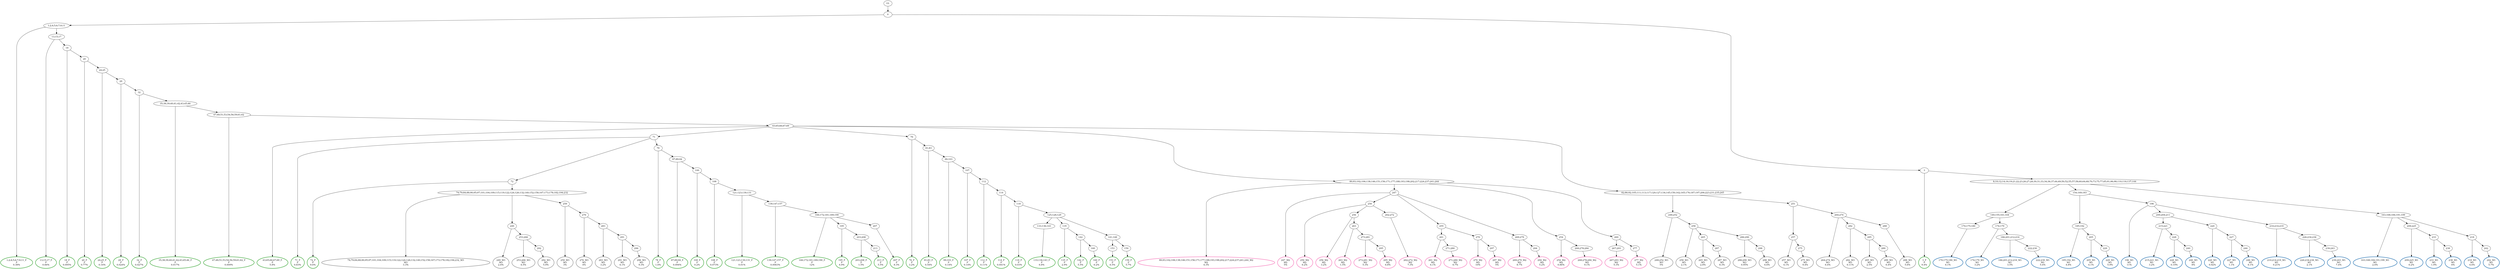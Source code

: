 digraph T {
	{
		rank=same
		208 [penwidth=3,colorscheme=set19,color=3,label="1;2;4;5;6;7;9;11_P\nP\n0.38%"]
		206 [penwidth=3,colorscheme=set19,color=3,label="13;15;17_P\nP\n0.66%"]
		204 [penwidth=3,colorscheme=set19,color=3,label="18_P\nP\n0.095%"]
		202 [penwidth=3,colorscheme=set19,color=3,label="20_P\nP\n0.77%"]
		200 [penwidth=3,colorscheme=set19,color=3,label="24;25_P\nP\n0.16%"]
		198 [penwidth=3,colorscheme=set19,color=3,label="29_P\nP\n0.024%"]
		196 [penwidth=3,colorscheme=set19,color=3,label="32_P\nP\n0.027%"]
		194 [penwidth=3,colorscheme=set19,color=3,label="35;38;39;40;41;42;43;45;46_P\nP\n0.017%"]
		192 [penwidth=3,colorscheme=set19,color=3,label="47;48;51;53;54;56;59;61;62_P\nP\n0.009%"]
		190 [penwidth=3,colorscheme=set19,color=3,label="63;65;66;67;69_P\nP\n5.8%"]
		188 [penwidth=3,colorscheme=set19,color=3,label="71_P\nP\n0.83%"]
		186 [penwidth=3,colorscheme=set19,color=3,label="72_P\nP\n9.6%"]
		184 [penwidth=3,colorscheme=set19,color=3,label="78_P\nP\n1.6%"]
		182 [penwidth=3,colorscheme=set19,color=3,label="87;89;94_P\nP\n0.094%"]
		180 [penwidth=3,colorscheme=set19,color=3,label="100_P\nP\n0.2%"]
		178 [penwidth=3,colorscheme=set19,color=3,label="108_P\nP\n0.073%"]
		176 [penwidth=3,colorscheme=set19,color=3,label="121;123;130;131_P\nP\n0.01%"]
		174 [penwidth=3,colorscheme=set19,color=3,label="139;147;157_P\nP\n0.0063%"]
		172 [penwidth=3,colorscheme=set19,color=3,label="166;172;181;189;190_P\nP\n12%"]
		170 [penwidth=3,colorscheme=set19,color=3,label="195_P\nP\n4.9%"]
		168 [penwidth=3,colorscheme=set19,color=3,label="203;208_P\nP\n1.5%"]
		166 [penwidth=3,colorscheme=set19,color=3,label="213_P\nP\n5.5%"]
		164 [penwidth=3,colorscheme=set19,color=3,label="207_P\nP\n8.3%"]
		162 [penwidth=3,colorscheme=set19,color=3,label="76_P\nP\n3.2%"]
		160 [penwidth=3,colorscheme=set19,color=3,label="81;83_P\nP\n0.54%"]
		158 [penwidth=3,colorscheme=set19,color=3,label="99;103_P\nP\n0.14%"]
		156 [penwidth=3,colorscheme=set19,color=3,label="107_P\nP\n0.14%"]
		154 [penwidth=3,colorscheme=set19,color=3,label="112_P\nP\n0.11%"]
		152 [penwidth=3,colorscheme=set19,color=3,label="114_P\nP\n0.041%"]
		150 [penwidth=3,colorscheme=set19,color=3,label="118_P\nP\n0.03%"]
		147 [penwidth=3,colorscheme=set19,color=3,label="133;136;143_P\nP\n6.8%"]
		145 [penwidth=3,colorscheme=set19,color=3,label="135_P\nP\n2.9%"]
		143 [penwidth=3,colorscheme=set19,color=3,label="142_P\nP\n5.5%"]
		141 [penwidth=3,colorscheme=set19,color=3,label="160_P\nP\n6.2%"]
		138 [penwidth=3,colorscheme=set19,color=3,label="153_P\nP\n6.5%"]
		136 [penwidth=3,colorscheme=set19,color=3,label="159_P\nP\n5.7%"]
		134 [penwidth=3,colorscheme=set19,color=3,label="3_P\nP\n9.4%"]
		130 [penwidth=3,colorscheme=set19,color=2,label="170;175;180_M1\nM1\n6.1%"]
		128 [penwidth=3,colorscheme=set19,color=2,label="174;179_M1\nM1\n3.2%"]
		126 [penwidth=3,colorscheme=set19,color=2,label="186;201;212;216_M1\nM1\n3.5%"]
		124 [penwidth=3,colorscheme=set19,color=2,label="222;230_M1\nM1\n5.4%"]
		121 [penwidth=3,colorscheme=set19,color=2,label="185;192_M1\nM1\n4.8%"]
		119 [penwidth=3,colorscheme=set19,color=2,label="205_M1\nM1\n4.1%"]
		117 [penwidth=3,colorscheme=set19,color=2,label="229_M1\nM1\n5.9%"]
		115 [penwidth=3,colorscheme=set19,color=2,label="196_M1\nM1\n11%"]
		112 [penwidth=3,colorscheme=set19,color=2,label="215;221_M1\nM1\n3.2%"]
		110 [penwidth=3,colorscheme=set19,color=2,label="228_M1\nM1\n0.19%"]
		108 [penwidth=3,colorscheme=set19,color=2,label="240_M1\nM1\n8%"]
		106 [penwidth=3,colorscheme=set19,color=2,label="220_M1\nM1\n0.92%"]
		104 [penwidth=3,colorscheme=set19,color=2,label="227_M1\nM1\n1.1%"]
		102 [penwidth=3,colorscheme=set19,color=2,label="246_M1\nM1\n6.1%"]
		100 [penwidth=3,colorscheme=set19,color=2,label="210;214;219_M1\nM1\n0.21%"]
		98 [penwidth=3,colorscheme=set19,color=2,label="226;234;236_M1\nM1\n2.1%"]
		96 [penwidth=3,colorscheme=set19,color=2,label="239;243_M1\nM1\n7.4%"]
		94 [penwidth=3,colorscheme=set19,color=2,label="163;168;184;191;199_M1\nM1\n2.6%"]
		92 [penwidth=3,colorscheme=set19,color=2,label="209;225_M1\nM1\n6.2%"]
		90 [penwidth=3,colorscheme=set19,color=2,label="233_M1\nM1\n1.9%"]
		88 [penwidth=3,colorscheme=set19,color=2,label="238_M1\nM1\n6%"]
		86 [penwidth=3,colorscheme=set19,color=2,label="218_M1\nM1\n4.6%"]
		84 [penwidth=3,colorscheme=set19,color=2,label="242_M1\nM1\n5.7%"]
		82 [penwidth=3,colorscheme=set19,color=8,label="80;93;102;106;138;146;151;156;171;177;188;193;198;202;217;224;237;241;244_M2\nM2\n4.3%"]
		80 [penwidth=3,colorscheme=set19,color=8,label="247_M2\nM2\n5%"]
		78 [penwidth=3,colorscheme=set19,color=8,label="250_M2\nM2\n6.2%"]
		76 [penwidth=3,colorscheme=set19,color=8,label="256_M2\nM2\n3.2%"]
		74 [penwidth=3,colorscheme=set19,color=8,label="263_M2\nM2\n1.5%"]
		72 [penwidth=3,colorscheme=set19,color=8,label="273;281_M2\nM2\n5.3%"]
		70 [penwidth=3,colorscheme=set19,color=8,label="295_M2\nM2\n6.8%"]
		68 [penwidth=3,colorscheme=set19,color=8,label="262;272_M2\nM2\n7.3%"]
		65 [penwidth=3,colorscheme=set19,color=8,label="261_M2\nM2\n4.1%"]
		63 [penwidth=3,colorscheme=set19,color=8,label="271;280_M2\nM2\n6.7%"]
		61 [penwidth=3,colorscheme=set19,color=8,label="270_M2\nM2\n10%"]
		59 [penwidth=3,colorscheme=set19,color=8,label="297_M2\nM2\n5%"]
		57 [penwidth=3,colorscheme=set19,color=8,label="269;279_M2\nM2\n8.7%"]
		55 [penwidth=3,colorscheme=set19,color=8,label="294_M2\nM2\n5.2%"]
		53 [penwidth=3,colorscheme=set19,color=8,label="254_M2\nM2\n0.86%"]
		51 [penwidth=3,colorscheme=set19,color=8,label="268;278;284_M2\nM2\n9.1%"]
		48 [penwidth=3,colorscheme=set19,color=8,label="267;293_M2\nM2\n5.3%"]
		46 [penwidth=3,colorscheme=set19,color=8,label="277_M2\nM2\n5.1%"]
		44 [penwidth=3,colorscheme=set19,color=9,label="74;79;84;88;90;95;97;101;104;109;115;119;122;124;126;132;140;152;158;167;173;178;182;194;232_M3\nM3\n3.3%"]
		42 [penwidth=3,colorscheme=set19,color=9,label="249_M3\nM3\n2.6%"]
		40 [penwidth=3,colorscheme=set19,color=9,label="253;266_M3\nM3\n4.5%"]
		38 [penwidth=3,colorscheme=set19,color=9,label="292_M3\nM3\n5.9%"]
		36 [penwidth=3,colorscheme=set19,color=9,label="259_M3\nM3\n3%"]
		34 [penwidth=3,colorscheme=set19,color=9,label="276_M3\nM3\n4%"]
		32 [penwidth=3,colorscheme=set19,color=9,label="283_M3\nM3\n3.2%"]
		30 [penwidth=3,colorscheme=set19,color=9,label="291_M3\nM3\n4.1%"]
		28 [penwidth=3,colorscheme=set19,color=9,label="296_M3\nM3\n9.3%"]
		25 [penwidth=3,colorscheme=set19,color=9,label="248;252_M3\nM3\n5%"]
		23 [penwidth=3,colorscheme=set19,color=9,label="258_M3\nM3\n2.1%"]
		21 [penwidth=3,colorscheme=set19,color=9,label="265_M3\nM3\n2.8%"]
		19 [penwidth=3,colorscheme=set19,color=9,label="287_M3\nM3\n8.3%"]
		17 [penwidth=3,colorscheme=set19,color=9,label="286;290_M3\nM3\n0.95%"]
		15 [penwidth=3,colorscheme=set19,color=9,label="298_M3\nM3\n6.6%"]
		12 [penwidth=3,colorscheme=set19,color=9,label="257_M3\nM3\n4.1%"]
		10 [penwidth=3,colorscheme=set19,color=9,label="275_M3\nM3\n9.4%"]
		8 [penwidth=3,colorscheme=set19,color=9,label="264;274_M3\nM3\n6.4%"]
		6 [penwidth=3,colorscheme=set19,color=9,label="282_M3\nM3\n0.11%"]
		4 [penwidth=3,colorscheme=set19,color=9,label="285_M3\nM3\n2.5%"]
		2 [penwidth=3,colorscheme=set19,color=9,label="289_M3\nM3\n6.4%"]
		0 [penwidth=3,colorscheme=set19,color=9,label="288_M3\nM3\n5.6%"]
	}
	211 [label="GL"]
	210 [label="0"]
	209 [label="1;2;4;5;6;7;9;11"]
	207 [label="13;15;17"]
	205 [label="18"]
	203 [label="20"]
	201 [label="24;25"]
	199 [label="29"]
	197 [label="32"]
	195 [label="35;38;39;40;41;42;43;45;46"]
	193 [label="47;48;51;53;54;56;59;61;62"]
	191 [label="63;65;66;67;69"]
	189 [label="71"]
	187 [label="72"]
	185 [label="78"]
	183 [label="87;89;94"]
	181 [label="100"]
	179 [label="108"]
	177 [label="121;123;130;131"]
	175 [label="139;147;157"]
	173 [label="166;172;181;189;190"]
	171 [label="195"]
	169 [label="203;208"]
	167 [label="213"]
	165 [label="207"]
	163 [label="76"]
	161 [label="81;83"]
	159 [label="99;103"]
	157 [label="107"]
	155 [label="112"]
	153 [label="114"]
	151 [label="118"]
	149 [label="125;128;129"]
	148 [label="133;136;143"]
	146 [label="135"]
	144 [label="142"]
	142 [label="160"]
	140 [label="141;148"]
	139 [label="153"]
	137 [label="159"]
	135 [label="3"]
	133 [label="8;10;12;14;16;19;21;22;23;26;27;28;30;31;33;34;36;37;44;49;50;52;55;57;58;60;64;68;70;73;75;77;85;91;96;98;110;116;137;144"]
	132 [label="149;155;161;164"]
	131 [label="170;175;180"]
	129 [label="174;179"]
	127 [label="186;201;212;216"]
	125 [label="222;230"]
	123 [label="154;169;183"]
	122 [label="185;192"]
	120 [label="205"]
	118 [label="229"]
	116 [label="196"]
	114 [label="200;204;211"]
	113 [label="215;221"]
	111 [label="228"]
	109 [label="240"]
	107 [label="220"]
	105 [label="227"]
	103 [label="246"]
	101 [label="210;214;219"]
	99 [label="226;234;236"]
	97 [label="239;243"]
	95 [label="163;168;184;191;199"]
	93 [label="209;225"]
	91 [label="233"]
	89 [label="238"]
	87 [label="218"]
	85 [label="242"]
	83 [label="80;93;102;106;138;146;151;156;171;177;188;193;198;202;217;224;237;241;244"]
	81 [label="247"]
	79 [label="250"]
	77 [label="256"]
	75 [label="263"]
	73 [label="273;281"]
	71 [label="295"]
	69 [label="262;272"]
	67 [label="255"]
	66 [label="261"]
	64 [label="271;280"]
	62 [label="270"]
	60 [label="297"]
	58 [label="269;279"]
	56 [label="294"]
	54 [label="254"]
	52 [label="268;278;284"]
	50 [label="260"]
	49 [label="267;293"]
	47 [label="277"]
	45 [label="74;79;84;88;90;95;97;101;104;109;115;119;122;124;126;132;140;152;158;167;173;178;182;194;232"]
	43 [label="249"]
	41 [label="253;266"]
	39 [label="292"]
	37 [label="259"]
	35 [label="276"]
	33 [label="283"]
	31 [label="291"]
	29 [label="296"]
	27 [label="82;86;92;105;111;113;117;120;127;134;145;150;162;165;176;187;197;206;223;231;235;245"]
	26 [label="248;252"]
	24 [label="258"]
	22 [label="265"]
	20 [label="287"]
	18 [label="286;290"]
	16 [label="298"]
	14 [label="251"]
	13 [label="257"]
	11 [label="275"]
	9 [label="264;274"]
	7 [label="282"]
	5 [label="285"]
	3 [label="289"]
	1 [label="288"]
	211 -> 210
	210 -> 209
	210 -> 135
	209 -> 208
	209 -> 207
	207 -> 206
	207 -> 205
	205 -> 204
	205 -> 203
	203 -> 202
	203 -> 201
	201 -> 200
	201 -> 199
	199 -> 198
	199 -> 197
	197 -> 196
	197 -> 195
	195 -> 194
	195 -> 193
	193 -> 192
	193 -> 191
	191 -> 190
	191 -> 189
	191 -> 163
	191 -> 83
	191 -> 27
	189 -> 188
	189 -> 187
	189 -> 185
	187 -> 186
	187 -> 45
	185 -> 184
	185 -> 183
	183 -> 182
	183 -> 181
	181 -> 180
	181 -> 179
	179 -> 178
	179 -> 177
	177 -> 176
	177 -> 175
	175 -> 174
	175 -> 173
	173 -> 172
	173 -> 171
	173 -> 165
	171 -> 170
	171 -> 169
	169 -> 168
	169 -> 167
	167 -> 166
	165 -> 164
	163 -> 162
	163 -> 161
	161 -> 160
	161 -> 159
	159 -> 158
	159 -> 157
	157 -> 156
	157 -> 155
	155 -> 154
	155 -> 153
	153 -> 152
	153 -> 151
	151 -> 150
	151 -> 149
	149 -> 148
	149 -> 146
	149 -> 140
	148 -> 147
	146 -> 145
	146 -> 144
	144 -> 143
	144 -> 142
	142 -> 141
	140 -> 139
	140 -> 137
	139 -> 138
	137 -> 136
	135 -> 134
	135 -> 133
	133 -> 132
	133 -> 123
	133 -> 95
	132 -> 131
	132 -> 129
	131 -> 130
	129 -> 128
	129 -> 127
	127 -> 126
	127 -> 125
	125 -> 124
	123 -> 122
	123 -> 116
	122 -> 121
	122 -> 120
	120 -> 119
	120 -> 118
	118 -> 117
	116 -> 115
	116 -> 114
	116 -> 101
	114 -> 113
	114 -> 107
	113 -> 112
	113 -> 111
	111 -> 110
	111 -> 109
	109 -> 108
	107 -> 106
	107 -> 105
	105 -> 104
	105 -> 103
	103 -> 102
	101 -> 100
	101 -> 99
	99 -> 98
	99 -> 97
	97 -> 96
	95 -> 94
	95 -> 93
	95 -> 87
	93 -> 92
	93 -> 91
	91 -> 90
	91 -> 89
	89 -> 88
	87 -> 86
	87 -> 85
	85 -> 84
	83 -> 82
	83 -> 81
	83 -> 54
	83 -> 50
	81 -> 80
	81 -> 79
	81 -> 67
	81 -> 58
	79 -> 78
	79 -> 77
	79 -> 69
	77 -> 76
	77 -> 75
	75 -> 74
	75 -> 73
	73 -> 72
	73 -> 71
	71 -> 70
	69 -> 68
	67 -> 66
	67 -> 62
	66 -> 65
	66 -> 64
	64 -> 63
	62 -> 61
	62 -> 60
	60 -> 59
	58 -> 57
	58 -> 56
	56 -> 55
	54 -> 53
	54 -> 52
	52 -> 51
	50 -> 49
	50 -> 47
	49 -> 48
	47 -> 46
	45 -> 44
	45 -> 43
	45 -> 37
	43 -> 42
	43 -> 41
	41 -> 40
	41 -> 39
	39 -> 38
	37 -> 36
	37 -> 35
	35 -> 34
	35 -> 33
	33 -> 32
	33 -> 31
	31 -> 30
	31 -> 29
	29 -> 28
	27 -> 26
	27 -> 14
	26 -> 25
	26 -> 24
	24 -> 23
	24 -> 22
	24 -> 18
	22 -> 21
	22 -> 20
	20 -> 19
	18 -> 17
	18 -> 16
	16 -> 15
	14 -> 13
	14 -> 9
	13 -> 12
	13 -> 11
	11 -> 10
	9 -> 8
	9 -> 7
	9 -> 1
	7 -> 6
	7 -> 5
	5 -> 4
	5 -> 3
	3 -> 2
	1 -> 0
}
